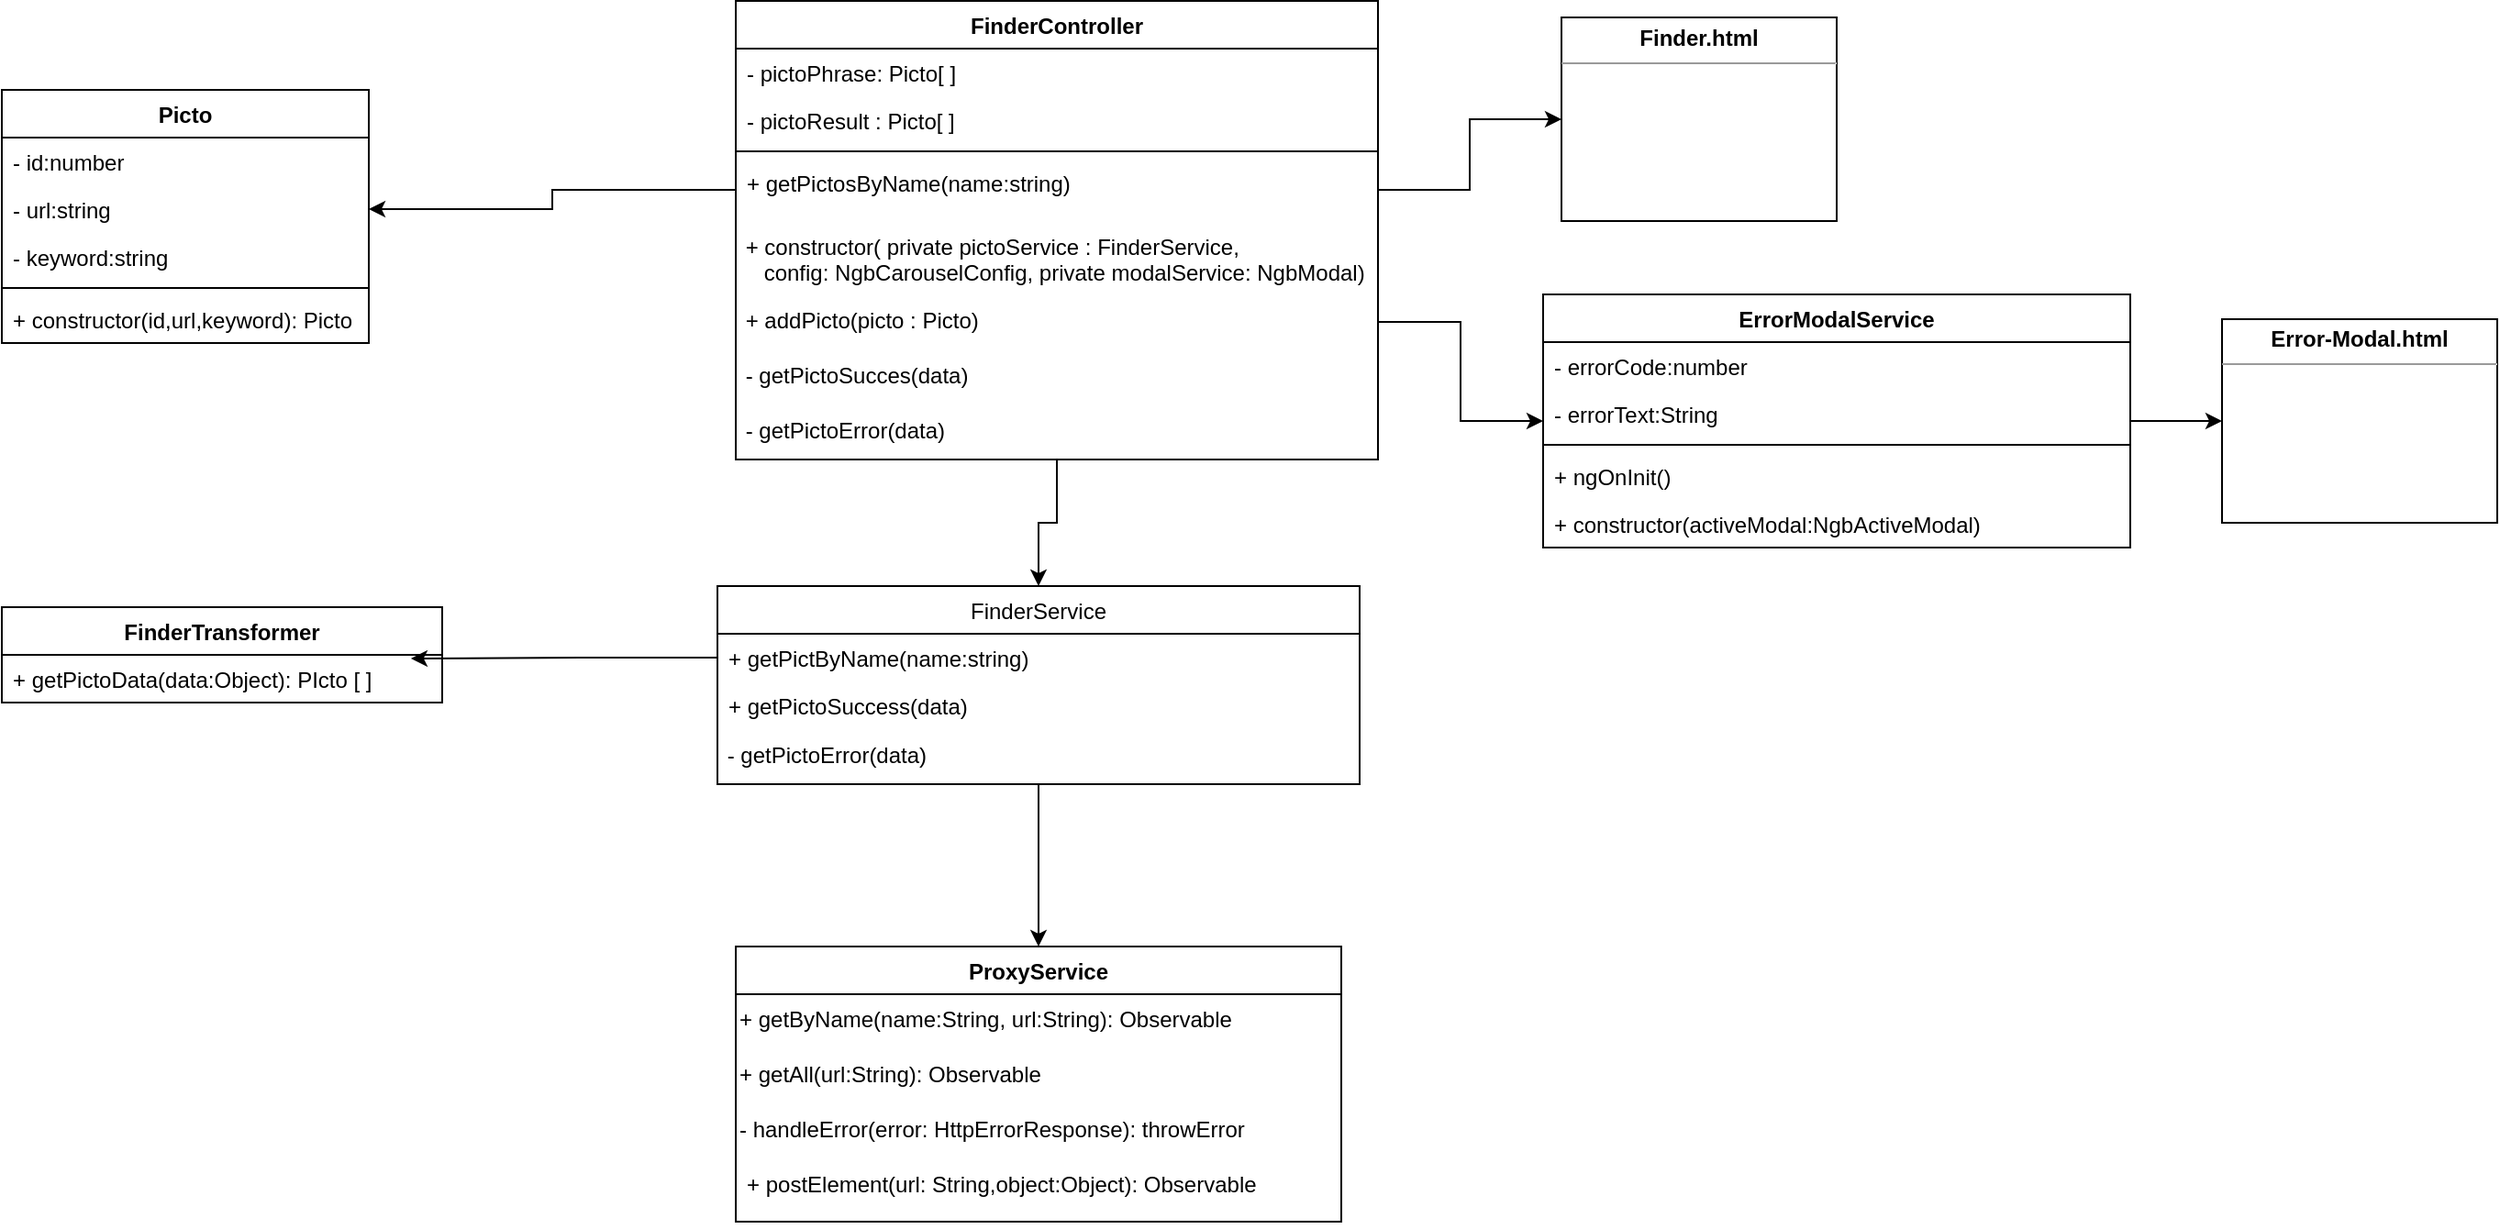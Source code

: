 <mxfile version="10.6.0" type="device"><diagram id="9-XRqoU2OClnURHWfO6d" name="Page-1"><mxGraphModel dx="1991" dy="1067" grid="1" gridSize="10" guides="1" tooltips="1" connect="1" arrows="1" fold="1" page="1" pageScale="1" pageWidth="827" pageHeight="1169" math="0" shadow="0"><root><mxCell id="0"/><mxCell id="1" parent="0"/><mxCell id="GbAFSmxkOrYK4dfxpt1m-1" value="ProxyService" style="swimlane;fontStyle=1;align=center;verticalAlign=top;childLayout=stackLayout;horizontal=1;startSize=26;horizontalStack=0;resizeParent=1;resizeParentMax=0;resizeLast=0;collapsible=1;marginBottom=0;" vertex="1" parent="1"><mxGeometry x="480" y="627" width="330" height="150" as="geometry"/></mxCell><mxCell id="GbAFSmxkOrYK4dfxpt1m-2" value="+ getByName(name:String, url:String): Observable" style="text;html=1;" vertex="1" parent="GbAFSmxkOrYK4dfxpt1m-1"><mxGeometry y="26" width="330" height="30" as="geometry"/></mxCell><mxCell id="GbAFSmxkOrYK4dfxpt1m-3" value="+ getAll(url:String): Observable" style="text;html=1;" vertex="1" parent="GbAFSmxkOrYK4dfxpt1m-1"><mxGeometry y="56" width="330" height="30" as="geometry"/></mxCell><mxCell id="GbAFSmxkOrYK4dfxpt1m-4" value="- handleError(error: HttpErrorResponse): throwError" style="text;html=1;" vertex="1" parent="GbAFSmxkOrYK4dfxpt1m-1"><mxGeometry y="86" width="330" height="30" as="geometry"/></mxCell><mxCell id="GbAFSmxkOrYK4dfxpt1m-5" value="+ postElement(url: String,object:Object): Observable" style="text;strokeColor=none;fillColor=none;align=left;verticalAlign=top;spacingLeft=4;spacingRight=4;overflow=hidden;rotatable=0;points=[[0,0.5],[1,0.5]];portConstraint=eastwest;" vertex="1" parent="GbAFSmxkOrYK4dfxpt1m-1"><mxGeometry y="116" width="330" height="34" as="geometry"/></mxCell><mxCell id="GbAFSmxkOrYK4dfxpt1m-7" value="" style="edgeStyle=orthogonalEdgeStyle;rounded=0;orthogonalLoop=1;jettySize=auto;html=1;" edge="1" parent="1" source="GbAFSmxkOrYK4dfxpt1m-8" target="GbAFSmxkOrYK4dfxpt1m-14"><mxGeometry relative="1" as="geometry"><mxPoint x="1065" y="860" as="targetPoint"/></mxGeometry></mxCell><mxCell id="GbAFSmxkOrYK4dfxpt1m-8" value="ErrorModalService" style="swimlane;fontStyle=1;align=center;verticalAlign=top;childLayout=stackLayout;horizontal=1;startSize=26;horizontalStack=0;resizeParent=1;resizeParentMax=0;resizeLast=0;collapsible=1;marginBottom=0;" vertex="1" parent="1"><mxGeometry x="920" y="271.5" width="320" height="138" as="geometry"/></mxCell><mxCell id="GbAFSmxkOrYK4dfxpt1m-9" value="- errorCode:number&#10;&#10;" style="text;strokeColor=none;fillColor=none;align=left;verticalAlign=top;spacingLeft=4;spacingRight=4;overflow=hidden;rotatable=0;points=[[0,0.5],[1,0.5]];portConstraint=eastwest;" vertex="1" parent="GbAFSmxkOrYK4dfxpt1m-8"><mxGeometry y="26" width="320" height="26" as="geometry"/></mxCell><mxCell id="GbAFSmxkOrYK4dfxpt1m-10" value="- errorText:String&#10;&#10;" style="text;strokeColor=none;fillColor=none;align=left;verticalAlign=top;spacingLeft=4;spacingRight=4;overflow=hidden;rotatable=0;points=[[0,0.5],[1,0.5]];portConstraint=eastwest;" vertex="1" parent="GbAFSmxkOrYK4dfxpt1m-8"><mxGeometry y="52" width="320" height="26" as="geometry"/></mxCell><mxCell id="GbAFSmxkOrYK4dfxpt1m-11" value="" style="line;strokeWidth=1;fillColor=none;align=left;verticalAlign=middle;spacingTop=-1;spacingLeft=3;spacingRight=3;rotatable=0;labelPosition=right;points=[];portConstraint=eastwest;" vertex="1" parent="GbAFSmxkOrYK4dfxpt1m-8"><mxGeometry y="78" width="320" height="8" as="geometry"/></mxCell><mxCell id="GbAFSmxkOrYK4dfxpt1m-12" value="+ ngOnInit()" style="text;strokeColor=none;fillColor=none;align=left;verticalAlign=top;spacingLeft=4;spacingRight=4;overflow=hidden;rotatable=0;points=[[0,0.5],[1,0.5]];portConstraint=eastwest;" vertex="1" parent="GbAFSmxkOrYK4dfxpt1m-8"><mxGeometry y="86" width="320" height="26" as="geometry"/></mxCell><mxCell id="GbAFSmxkOrYK4dfxpt1m-13" value="+ constructor(activeModal:NgbActiveModal)&#10;" style="text;strokeColor=none;fillColor=none;align=left;verticalAlign=top;spacingLeft=4;spacingRight=4;overflow=hidden;rotatable=0;points=[[0,0.5],[1,0.5]];portConstraint=eastwest;" vertex="1" parent="GbAFSmxkOrYK4dfxpt1m-8"><mxGeometry y="112" width="320" height="26" as="geometry"/></mxCell><mxCell id="GbAFSmxkOrYK4dfxpt1m-14" value="&lt;p style=&quot;margin: 0px ; margin-top: 4px ; text-align: center&quot;&gt;&lt;b&gt;Error-Modal.html&lt;/b&gt;&lt;/p&gt;&lt;hr size=&quot;1&quot;&gt;&lt;p style=&quot;margin: 0px ; margin-left: 4px&quot;&gt;&lt;/p&gt;&lt;p style=&quot;margin: 0px ; margin-left: 4px&quot;&gt;&lt;br&gt;&lt;/p&gt;" style="verticalAlign=top;align=left;overflow=fill;fontSize=12;fontFamily=Helvetica;html=1;" vertex="1" parent="1"><mxGeometry x="1290" y="285" width="150" height="111" as="geometry"/></mxCell><mxCell id="GbAFSmxkOrYK4dfxpt1m-15" value="FinderController&#10;&#10;" style="swimlane;fontStyle=1;align=center;verticalAlign=top;childLayout=stackLayout;horizontal=1;startSize=26;horizontalStack=0;resizeParent=1;resizeParentMax=0;resizeLast=0;collapsible=1;marginBottom=0;" vertex="1" parent="1"><mxGeometry x="480" y="111.5" width="350" height="250" as="geometry"/></mxCell><mxCell id="GbAFSmxkOrYK4dfxpt1m-19" value="- pictoPhrase: Picto[ ]" style="text;strokeColor=none;fillColor=none;align=left;verticalAlign=top;spacingLeft=4;spacingRight=4;overflow=hidden;rotatable=0;points=[[0,0.5],[1,0.5]];portConstraint=eastwest;" vertex="1" parent="GbAFSmxkOrYK4dfxpt1m-15"><mxGeometry y="26" width="350" height="26" as="geometry"/></mxCell><mxCell id="GbAFSmxkOrYK4dfxpt1m-16" value="- pictoResult : Picto[ ]" style="text;strokeColor=none;fillColor=none;align=left;verticalAlign=top;spacingLeft=4;spacingRight=4;overflow=hidden;rotatable=0;points=[[0,0.5],[1,0.5]];portConstraint=eastwest;" vertex="1" parent="GbAFSmxkOrYK4dfxpt1m-15"><mxGeometry y="52" width="350" height="26" as="geometry"/></mxCell><mxCell id="GbAFSmxkOrYK4dfxpt1m-17" value="" style="line;strokeWidth=1;fillColor=none;align=left;verticalAlign=middle;spacingTop=-1;spacingLeft=3;spacingRight=3;rotatable=0;labelPosition=right;points=[];portConstraint=eastwest;" vertex="1" parent="GbAFSmxkOrYK4dfxpt1m-15"><mxGeometry y="78" width="350" height="8" as="geometry"/></mxCell><mxCell id="GbAFSmxkOrYK4dfxpt1m-18" value="+ getPictosByName(name:string)" style="text;strokeColor=none;fillColor=none;align=left;verticalAlign=top;spacingLeft=4;spacingRight=4;overflow=hidden;rotatable=0;points=[[0,0.5],[1,0.5]];portConstraint=eastwest;" vertex="1" parent="GbAFSmxkOrYK4dfxpt1m-15"><mxGeometry y="86" width="350" height="34" as="geometry"/></mxCell><mxCell id="GbAFSmxkOrYK4dfxpt1m-20" value="&amp;nbsp;+ constructor( private pictoService : FinderService, &lt;br&gt;&amp;nbsp; &amp;nbsp; config: NgbCarouselConfig, private modalService: NgbModal)" style="text;html=1;" vertex="1" parent="GbAFSmxkOrYK4dfxpt1m-15"><mxGeometry y="120" width="350" height="40" as="geometry"/></mxCell><mxCell id="GbAFSmxkOrYK4dfxpt1m-23" value="&amp;nbsp;+ addPicto(picto : Picto)" style="text;html=1;" vertex="1" parent="GbAFSmxkOrYK4dfxpt1m-15"><mxGeometry y="160" width="350" height="30" as="geometry"/></mxCell><mxCell id="GbAFSmxkOrYK4dfxpt1m-22" value="&amp;nbsp;- getPictoSucces(data)" style="text;html=1;" vertex="1" parent="GbAFSmxkOrYK4dfxpt1m-15"><mxGeometry y="190" width="350" height="30" as="geometry"/></mxCell><mxCell id="GbAFSmxkOrYK4dfxpt1m-24" value="&amp;nbsp;- getPictoError(data)" style="text;html=1;" vertex="1" parent="GbAFSmxkOrYK4dfxpt1m-15"><mxGeometry y="220" width="350" height="30" as="geometry"/></mxCell><mxCell id="GbAFSmxkOrYK4dfxpt1m-25" value="&lt;p style=&quot;margin: 0px ; margin-top: 4px ; text-align: center&quot;&gt;&lt;b&gt;Finder.html&lt;/b&gt;&lt;/p&gt;&lt;hr size=&quot;1&quot;&gt;&lt;p style=&quot;margin: 0px ; margin-left: 4px&quot;&gt;&lt;/p&gt;&lt;p style=&quot;margin: 0px ; margin-left: 4px&quot;&gt;&lt;br&gt;&lt;/p&gt;" style="verticalAlign=top;align=left;overflow=fill;fontSize=12;fontFamily=Helvetica;html=1;" vertex="1" parent="1"><mxGeometry x="930" y="120.5" width="150" height="111" as="geometry"/></mxCell><mxCell id="GbAFSmxkOrYK4dfxpt1m-33" style="edgeStyle=orthogonalEdgeStyle;rounded=0;orthogonalLoop=1;jettySize=auto;html=1;" edge="1" parent="1" source="GbAFSmxkOrYK4dfxpt1m-26" target="GbAFSmxkOrYK4dfxpt1m-1"><mxGeometry relative="1" as="geometry"/></mxCell><mxCell id="GbAFSmxkOrYK4dfxpt1m-26" value="FinderService" style="swimlane;fontStyle=0;childLayout=stackLayout;horizontal=1;startSize=26;fillColor=none;horizontalStack=0;resizeParent=1;resizeParentMax=0;resizeLast=0;collapsible=1;marginBottom=0;" vertex="1" parent="1"><mxGeometry x="470" y="430.5" width="350" height="108" as="geometry"/></mxCell><mxCell id="GbAFSmxkOrYK4dfxpt1m-27" value="+ getPictByName(name:string)" style="text;strokeColor=none;fillColor=none;align=left;verticalAlign=top;spacingLeft=4;spacingRight=4;overflow=hidden;rotatable=0;points=[[0,0.5],[1,0.5]];portConstraint=eastwest;" vertex="1" parent="GbAFSmxkOrYK4dfxpt1m-26"><mxGeometry y="26" width="350" height="26" as="geometry"/></mxCell><mxCell id="GbAFSmxkOrYK4dfxpt1m-28" value="+ getPictoSuccess(data)" style="text;strokeColor=none;fillColor=none;align=left;verticalAlign=top;spacingLeft=4;spacingRight=4;overflow=hidden;rotatable=0;points=[[0,0.5],[1,0.5]];portConstraint=eastwest;" vertex="1" parent="GbAFSmxkOrYK4dfxpt1m-26"><mxGeometry y="52" width="350" height="26" as="geometry"/></mxCell><mxCell id="GbAFSmxkOrYK4dfxpt1m-34" value="&amp;nbsp;- getPictoError(data)" style="text;html=1;" vertex="1" parent="GbAFSmxkOrYK4dfxpt1m-26"><mxGeometry y="78" width="350" height="30" as="geometry"/></mxCell><mxCell id="GbAFSmxkOrYK4dfxpt1m-30" style="edgeStyle=orthogonalEdgeStyle;rounded=0;orthogonalLoop=1;jettySize=auto;html=1;" edge="1" parent="1" source="GbAFSmxkOrYK4dfxpt1m-24" target="GbAFSmxkOrYK4dfxpt1m-26"><mxGeometry relative="1" as="geometry"/></mxCell><mxCell id="GbAFSmxkOrYK4dfxpt1m-31" style="edgeStyle=orthogonalEdgeStyle;rounded=0;orthogonalLoop=1;jettySize=auto;html=1;exitX=1;exitY=0.5;exitDx=0;exitDy=0;" edge="1" parent="1" source="GbAFSmxkOrYK4dfxpt1m-18" target="GbAFSmxkOrYK4dfxpt1m-25"><mxGeometry relative="1" as="geometry"/></mxCell><mxCell id="GbAFSmxkOrYK4dfxpt1m-32" style="edgeStyle=orthogonalEdgeStyle;rounded=0;orthogonalLoop=1;jettySize=auto;html=1;" edge="1" parent="1" source="GbAFSmxkOrYK4dfxpt1m-23" target="GbAFSmxkOrYK4dfxpt1m-8"><mxGeometry relative="1" as="geometry"/></mxCell><mxCell id="GbAFSmxkOrYK4dfxpt1m-35" value="FinderTransformer" style="swimlane;fontStyle=1;align=center;verticalAlign=top;childLayout=stackLayout;horizontal=1;startSize=26;horizontalStack=0;resizeParent=1;resizeParentMax=0;resizeLast=0;collapsible=1;marginBottom=0;" vertex="1" parent="1"><mxGeometry x="80" y="442" width="240" height="52" as="geometry"/></mxCell><mxCell id="GbAFSmxkOrYK4dfxpt1m-38" value="+ getPictoData(data:Object): PIcto [ ]" style="text;strokeColor=none;fillColor=none;align=left;verticalAlign=top;spacingLeft=4;spacingRight=4;overflow=hidden;rotatable=0;points=[[0,0.5],[1,0.5]];portConstraint=eastwest;" vertex="1" parent="GbAFSmxkOrYK4dfxpt1m-35"><mxGeometry y="26" width="240" height="26" as="geometry"/></mxCell><mxCell id="GbAFSmxkOrYK4dfxpt1m-40" value="Picto" style="swimlane;fontStyle=1;align=center;verticalAlign=top;childLayout=stackLayout;horizontal=1;startSize=26;horizontalStack=0;resizeParent=1;resizeParentMax=0;resizeLast=0;collapsible=1;marginBottom=0;" vertex="1" parent="1"><mxGeometry x="80" y="160" width="200" height="138" as="geometry"/></mxCell><mxCell id="GbAFSmxkOrYK4dfxpt1m-41" value="- id:number&#10;" style="text;strokeColor=none;fillColor=none;align=left;verticalAlign=top;spacingLeft=4;spacingRight=4;overflow=hidden;rotatable=0;points=[[0,0.5],[1,0.5]];portConstraint=eastwest;" vertex="1" parent="GbAFSmxkOrYK4dfxpt1m-40"><mxGeometry y="26" width="200" height="26" as="geometry"/></mxCell><mxCell id="GbAFSmxkOrYK4dfxpt1m-45" value="- url:string" style="text;strokeColor=none;fillColor=none;align=left;verticalAlign=top;spacingLeft=4;spacingRight=4;overflow=hidden;rotatable=0;points=[[0,0.5],[1,0.5]];portConstraint=eastwest;" vertex="1" parent="GbAFSmxkOrYK4dfxpt1m-40"><mxGeometry y="52" width="200" height="26" as="geometry"/></mxCell><mxCell id="GbAFSmxkOrYK4dfxpt1m-46" value="- keyword:string" style="text;strokeColor=none;fillColor=none;align=left;verticalAlign=top;spacingLeft=4;spacingRight=4;overflow=hidden;rotatable=0;points=[[0,0.5],[1,0.5]];portConstraint=eastwest;" vertex="1" parent="GbAFSmxkOrYK4dfxpt1m-40"><mxGeometry y="78" width="200" height="26" as="geometry"/></mxCell><mxCell id="GbAFSmxkOrYK4dfxpt1m-42" value="" style="line;strokeWidth=1;fillColor=none;align=left;verticalAlign=middle;spacingTop=-1;spacingLeft=3;spacingRight=3;rotatable=0;labelPosition=right;points=[];portConstraint=eastwest;" vertex="1" parent="GbAFSmxkOrYK4dfxpt1m-40"><mxGeometry y="104" width="200" height="8" as="geometry"/></mxCell><mxCell id="GbAFSmxkOrYK4dfxpt1m-43" value="+ constructor(id,url,keyword): Picto" style="text;strokeColor=none;fillColor=none;align=left;verticalAlign=top;spacingLeft=4;spacingRight=4;overflow=hidden;rotatable=0;points=[[0,0.5],[1,0.5]];portConstraint=eastwest;" vertex="1" parent="GbAFSmxkOrYK4dfxpt1m-40"><mxGeometry y="112" width="200" height="26" as="geometry"/></mxCell><mxCell id="GbAFSmxkOrYK4dfxpt1m-47" style="edgeStyle=orthogonalEdgeStyle;rounded=0;orthogonalLoop=1;jettySize=auto;html=1;entryX=1;entryY=0.5;entryDx=0;entryDy=0;" edge="1" parent="1" source="GbAFSmxkOrYK4dfxpt1m-18" target="GbAFSmxkOrYK4dfxpt1m-45"><mxGeometry relative="1" as="geometry"/></mxCell><mxCell id="GbAFSmxkOrYK4dfxpt1m-49" style="edgeStyle=orthogonalEdgeStyle;rounded=0;orthogonalLoop=1;jettySize=auto;html=1;entryX=0.929;entryY=0.077;entryDx=0;entryDy=0;entryPerimeter=0;" edge="1" parent="1" source="GbAFSmxkOrYK4dfxpt1m-27" target="GbAFSmxkOrYK4dfxpt1m-38"><mxGeometry relative="1" as="geometry"/></mxCell></root></mxGraphModel></diagram></mxfile>